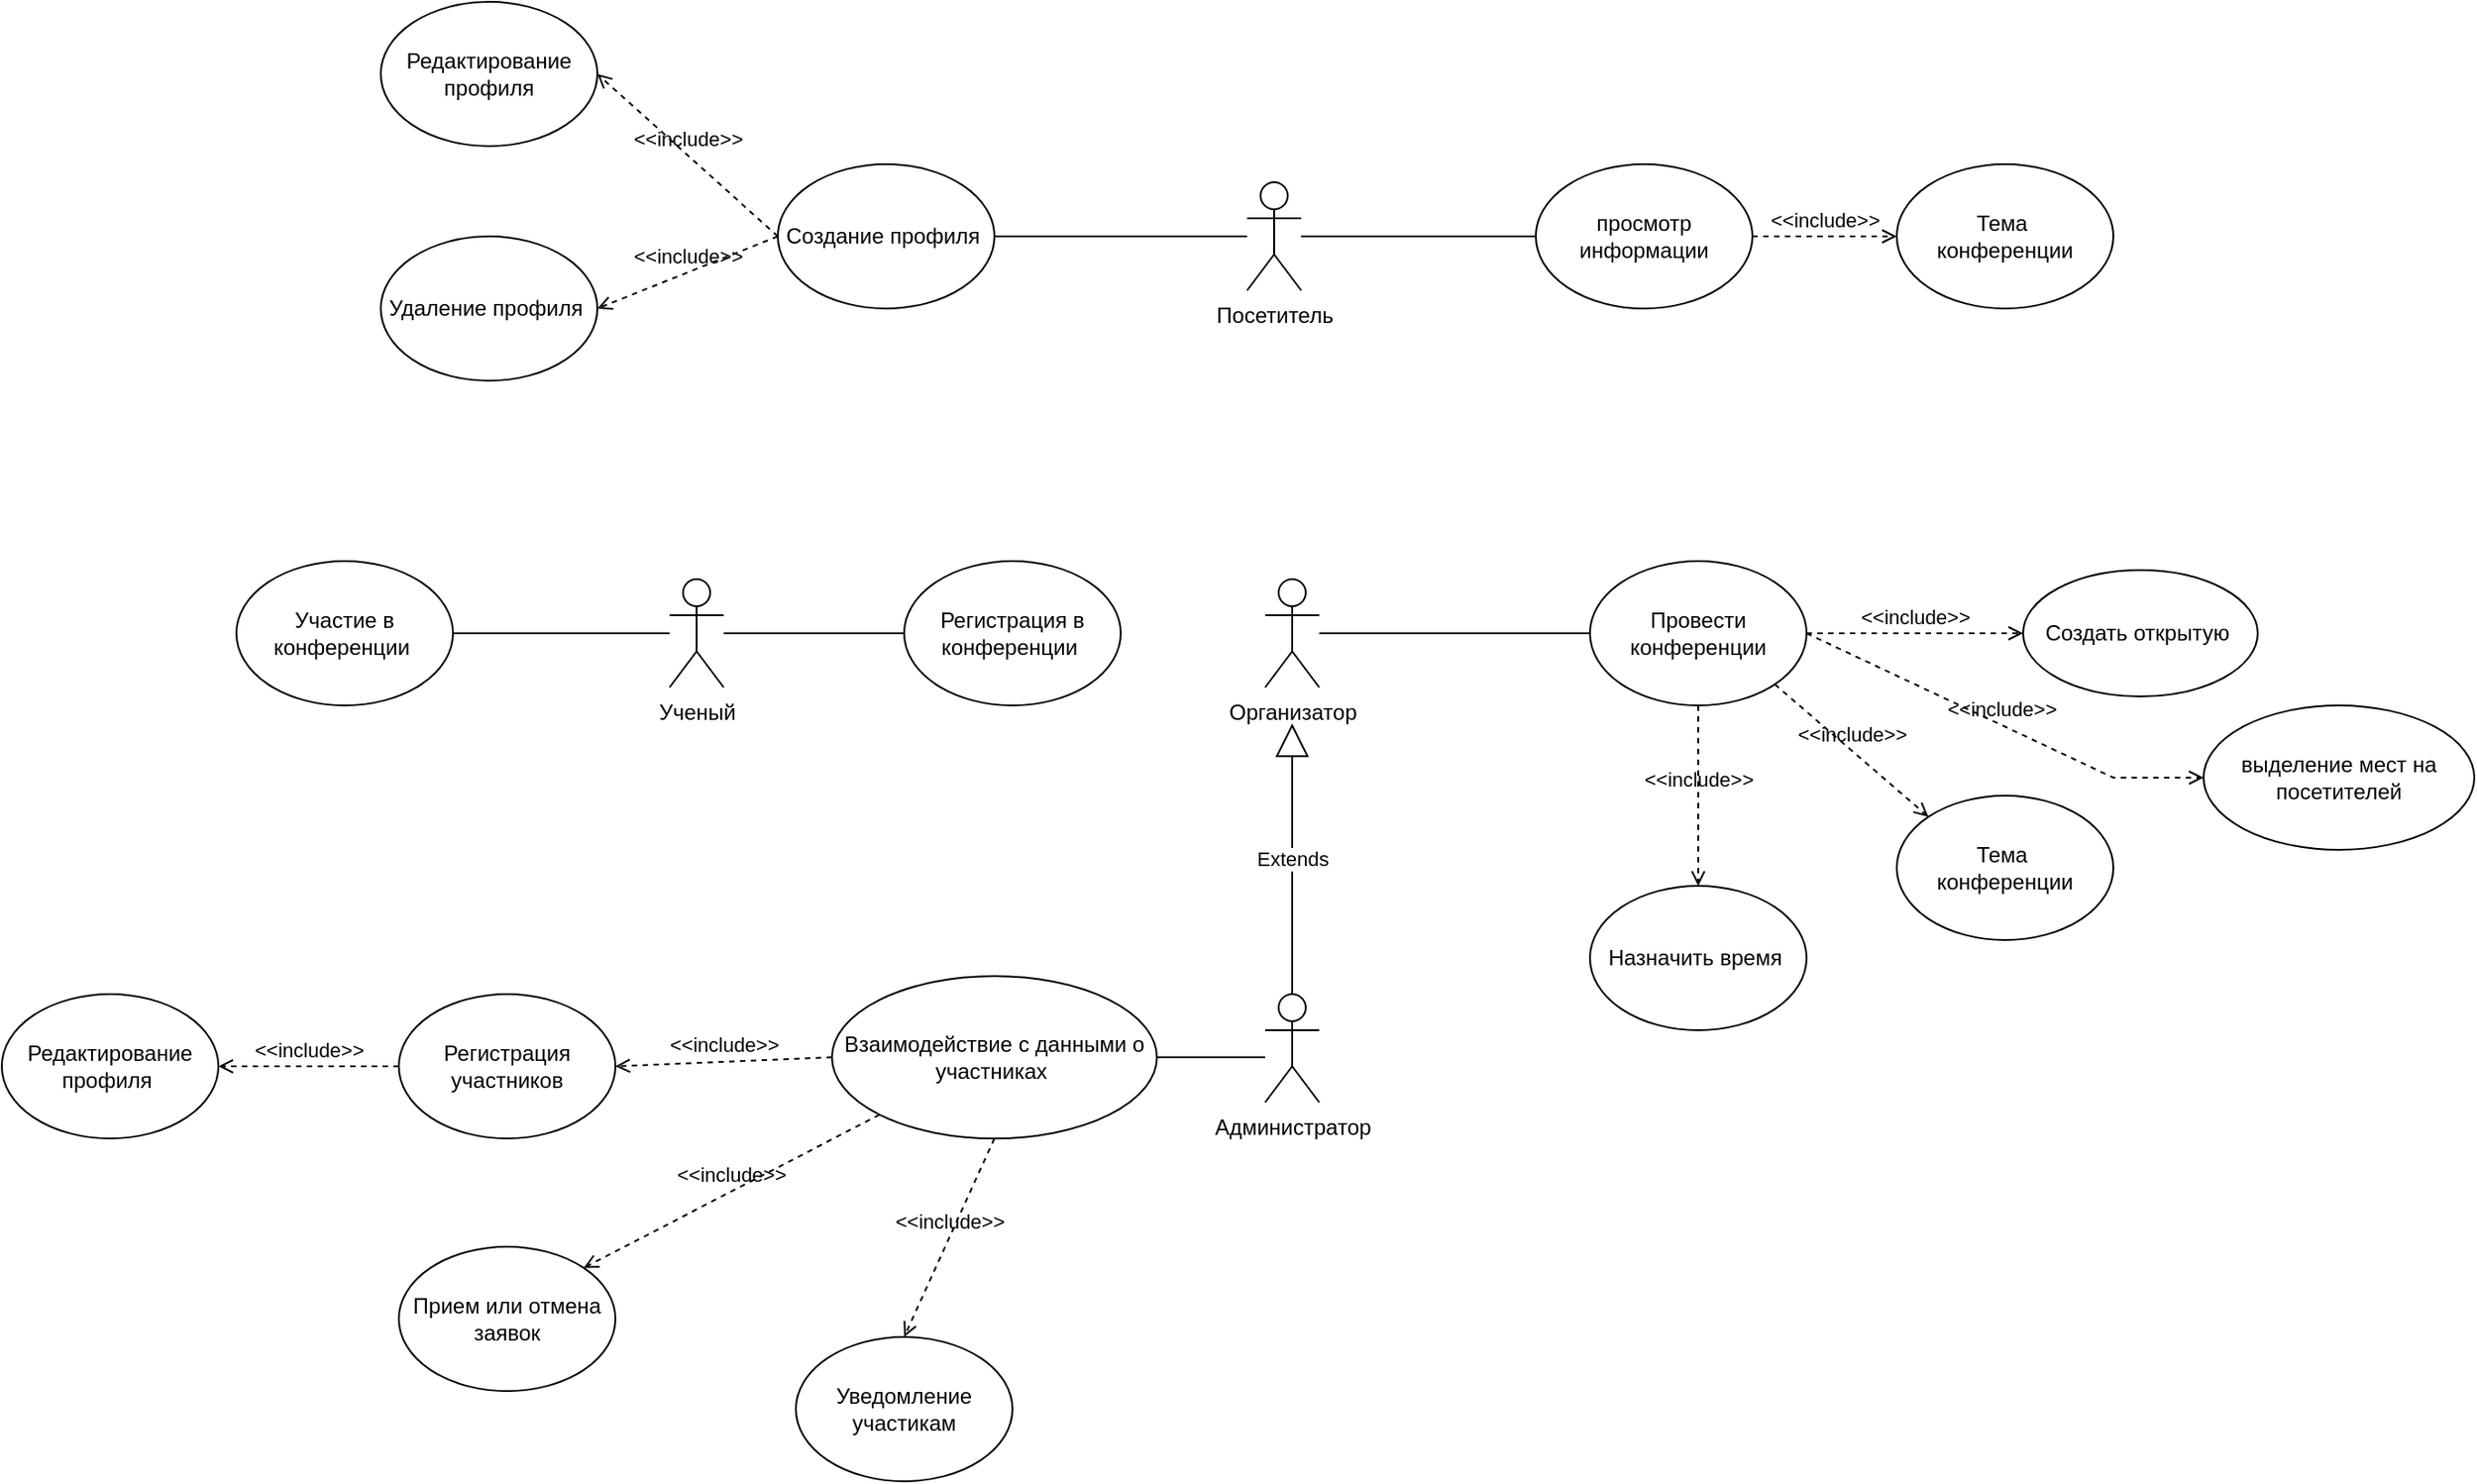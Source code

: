 <mxfile version="22.1.0" type="github">
  <diagram name="Страница — 1" id="DkrI1OynBvJTvUIXgYp9">
    <mxGraphModel dx="1922" dy="2094" grid="1" gridSize="10" guides="1" tooltips="1" connect="1" arrows="1" fold="1" page="1" pageScale="1" pageWidth="1920" pageHeight="1200" math="0" shadow="0">
      <root>
        <mxCell id="0" />
        <mxCell id="1" parent="0" />
        <mxCell id="H64ML40B6IdmkQBdVBst-1" value="Администратор" style="shape=umlActor;verticalLabelPosition=bottom;verticalAlign=top;html=1;outlineConnect=0;" parent="1" vertex="1">
          <mxGeometry x="890" width="30" height="60" as="geometry" />
        </mxCell>
        <mxCell id="H64ML40B6IdmkQBdVBst-2" value="Организатор" style="shape=umlActor;verticalLabelPosition=bottom;verticalAlign=top;html=1;outlineConnect=0;" parent="1" vertex="1">
          <mxGeometry x="890" y="-230" width="30" height="60" as="geometry" />
        </mxCell>
        <mxCell id="H64ML40B6IdmkQBdVBst-3" value="Взаимодействие с данными о участниках&amp;nbsp;" style="ellipse;whiteSpace=wrap;html=1;" parent="1" vertex="1">
          <mxGeometry x="650" y="-10" width="180" height="90" as="geometry" />
        </mxCell>
        <mxCell id="H64ML40B6IdmkQBdVBst-5" value="" style="endArrow=none;html=1;rounded=0;exitX=1;exitY=0.5;exitDx=0;exitDy=0;" parent="1" source="H64ML40B6IdmkQBdVBst-3" edge="1">
          <mxGeometry width="50" height="50" relative="1" as="geometry">
            <mxPoint x="790" y="40" as="sourcePoint" />
            <mxPoint x="890" y="35" as="targetPoint" />
          </mxGeometry>
        </mxCell>
        <mxCell id="H64ML40B6IdmkQBdVBst-11" value="Провести конференции" style="ellipse;whiteSpace=wrap;html=1;" parent="1" vertex="1">
          <mxGeometry x="1070" y="-240" width="120" height="80" as="geometry" />
        </mxCell>
        <mxCell id="H64ML40B6IdmkQBdVBst-12" value="" style="endArrow=none;html=1;rounded=0;entryX=0;entryY=0.5;entryDx=0;entryDy=0;" parent="1" source="H64ML40B6IdmkQBdVBst-2" target="H64ML40B6IdmkQBdVBst-11" edge="1">
          <mxGeometry width="50" height="50" relative="1" as="geometry">
            <mxPoint x="930" y="-200" as="sourcePoint" />
            <mxPoint x="1030" y="-220" as="targetPoint" />
          </mxGeometry>
        </mxCell>
        <mxCell id="H64ML40B6IdmkQBdVBst-13" value="Посетитель" style="shape=umlActor;verticalLabelPosition=bottom;verticalAlign=top;html=1;outlineConnect=0;" parent="1" vertex="1">
          <mxGeometry x="880" y="-450" width="30" height="60" as="geometry" />
        </mxCell>
        <mxCell id="H64ML40B6IdmkQBdVBst-20" value="" style="endArrow=none;html=1;rounded=0;exitX=1;exitY=0.5;exitDx=0;exitDy=0;" parent="1" edge="1">
          <mxGeometry width="50" height="50" relative="1" as="geometry">
            <mxPoint x="740" y="-420" as="sourcePoint" />
            <mxPoint x="880" y="-420" as="targetPoint" />
          </mxGeometry>
        </mxCell>
        <mxCell id="H64ML40B6IdmkQBdVBst-21" value="Уведомление участикам" style="ellipse;whiteSpace=wrap;html=1;" parent="1" vertex="1">
          <mxGeometry x="630" y="190" width="120" height="80" as="geometry" />
        </mxCell>
        <mxCell id="H64ML40B6IdmkQBdVBst-22" value="Прием или отмена заявок" style="ellipse;whiteSpace=wrap;html=1;" parent="1" vertex="1">
          <mxGeometry x="410" y="140" width="120" height="80" as="geometry" />
        </mxCell>
        <mxCell id="H64ML40B6IdmkQBdVBst-23" value="Регистрация участников" style="ellipse;whiteSpace=wrap;html=1;" parent="1" vertex="1">
          <mxGeometry x="410" width="120" height="80" as="geometry" />
        </mxCell>
        <mxCell id="q306AEXGnwyBVv8WoXtr-5" value="&amp;lt;&amp;lt;include&amp;gt;&amp;gt;" style="edgeStyle=none;html=1;endArrow=open;verticalAlign=bottom;dashed=1;labelBackgroundColor=none;rounded=0;exitX=0;exitY=0.5;exitDx=0;exitDy=0;entryX=1;entryY=0.5;entryDx=0;entryDy=0;" parent="1" source="H64ML40B6IdmkQBdVBst-3" target="H64ML40B6IdmkQBdVBst-23" edge="1">
          <mxGeometry width="160" relative="1" as="geometry">
            <mxPoint x="540" y="10" as="sourcePoint" />
            <mxPoint x="700" y="10" as="targetPoint" />
          </mxGeometry>
        </mxCell>
        <mxCell id="q306AEXGnwyBVv8WoXtr-6" value="&amp;lt;&amp;lt;include&amp;gt;&amp;gt;" style="edgeStyle=none;html=1;endArrow=open;verticalAlign=bottom;dashed=1;labelBackgroundColor=none;rounded=0;exitX=0;exitY=1;exitDx=0;exitDy=0;entryX=1;entryY=0;entryDx=0;entryDy=0;" parent="1" source="H64ML40B6IdmkQBdVBst-3" target="H64ML40B6IdmkQBdVBst-22" edge="1">
          <mxGeometry width="160" relative="1" as="geometry">
            <mxPoint x="510" y="100" as="sourcePoint" />
            <mxPoint x="670" y="100" as="targetPoint" />
          </mxGeometry>
        </mxCell>
        <mxCell id="q306AEXGnwyBVv8WoXtr-7" value="&amp;lt;&amp;lt;include&amp;gt;&amp;gt;" style="edgeStyle=none;html=1;endArrow=open;verticalAlign=bottom;dashed=1;labelBackgroundColor=none;rounded=0;exitX=0.5;exitY=1;exitDx=0;exitDy=0;entryX=0.5;entryY=0;entryDx=0;entryDy=0;" parent="1" source="H64ML40B6IdmkQBdVBst-3" target="H64ML40B6IdmkQBdVBst-21" edge="1">
          <mxGeometry width="160" relative="1" as="geometry">
            <mxPoint x="650" y="10" as="sourcePoint" />
            <mxPoint x="810" y="10" as="targetPoint" />
          </mxGeometry>
        </mxCell>
        <mxCell id="B2fv-hGOnmZZtYxq6cal-1" value="Extends" style="endArrow=block;endSize=16;endFill=0;html=1;rounded=0;exitX=0.5;exitY=0;exitDx=0;exitDy=0;exitPerimeter=0;" parent="1" source="H64ML40B6IdmkQBdVBst-1" edge="1">
          <mxGeometry width="160" relative="1" as="geometry">
            <mxPoint x="905" y="-10" as="sourcePoint" />
            <mxPoint x="905" y="-150" as="targetPoint" />
          </mxGeometry>
        </mxCell>
        <mxCell id="2c5DtKu60et2wGHPCNFn-1" value="&amp;lt;&amp;lt;include&amp;gt;&amp;gt;" style="edgeStyle=none;html=1;endArrow=open;verticalAlign=bottom;dashed=1;labelBackgroundColor=none;rounded=0;exitX=0;exitY=0.5;exitDx=0;exitDy=0;entryX=1;entryY=0.5;entryDx=0;entryDy=0;" parent="1" edge="1" target="2c5DtKu60et2wGHPCNFn-2" source="H64ML40B6IdmkQBdVBst-23">
          <mxGeometry width="160" relative="1" as="geometry">
            <mxPoint x="410" y="29.52" as="sourcePoint" />
            <mxPoint x="310" y="20" as="targetPoint" />
          </mxGeometry>
        </mxCell>
        <mxCell id="2c5DtKu60et2wGHPCNFn-2" value="Редактирование профиля&amp;nbsp;" style="ellipse;whiteSpace=wrap;html=1;" parent="1" vertex="1">
          <mxGeometry x="190" width="120" height="80" as="geometry" />
        </mxCell>
        <mxCell id="2c5DtKu60et2wGHPCNFn-3" value="Назначить время&amp;nbsp;" style="ellipse;whiteSpace=wrap;html=1;" parent="1" vertex="1">
          <mxGeometry x="1070" y="-60" width="120" height="80" as="geometry" />
        </mxCell>
        <mxCell id="2c5DtKu60et2wGHPCNFn-4" value="&amp;lt;&amp;lt;include&amp;gt;&amp;gt;" style="edgeStyle=none;html=1;endArrow=open;verticalAlign=bottom;dashed=1;labelBackgroundColor=none;rounded=0;exitX=0.5;exitY=1;exitDx=0;exitDy=0;entryX=0.5;entryY=0;entryDx=0;entryDy=0;" parent="1" source="H64ML40B6IdmkQBdVBst-11" target="2c5DtKu60et2wGHPCNFn-3" edge="1">
          <mxGeometry width="160" relative="1" as="geometry">
            <mxPoint x="1130" y="-130" as="sourcePoint" />
            <mxPoint x="1130" y="-10" as="targetPoint" />
          </mxGeometry>
        </mxCell>
        <mxCell id="2c5DtKu60et2wGHPCNFn-5" value="Создать открытую&amp;nbsp;" style="ellipse;whiteSpace=wrap;html=1;" parent="1" vertex="1">
          <mxGeometry x="1310" y="-235" width="130" height="70" as="geometry" />
        </mxCell>
        <mxCell id="2c5DtKu60et2wGHPCNFn-6" value="&amp;lt;&amp;lt;include&amp;gt;&amp;gt;" style="edgeStyle=none;html=1;endArrow=open;verticalAlign=bottom;dashed=1;labelBackgroundColor=none;rounded=0;exitX=1;exitY=0.5;exitDx=0;exitDy=0;entryX=0;entryY=0.5;entryDx=0;entryDy=0;" parent="1" source="H64ML40B6IdmkQBdVBst-11" target="2c5DtKu60et2wGHPCNFn-5" edge="1">
          <mxGeometry width="160" relative="1" as="geometry">
            <mxPoint x="1220" y="-210" as="sourcePoint" />
            <mxPoint x="1220" y="-50" as="targetPoint" />
          </mxGeometry>
        </mxCell>
        <mxCell id="2c5DtKu60et2wGHPCNFn-11" value="Создание профиля&amp;nbsp;" style="ellipse;whiteSpace=wrap;html=1;" parent="1" vertex="1">
          <mxGeometry x="620" y="-460" width="120" height="80" as="geometry" />
        </mxCell>
        <mxCell id="2c5DtKu60et2wGHPCNFn-12" value="Редактирование профиля" style="ellipse;whiteSpace=wrap;html=1;" parent="1" vertex="1">
          <mxGeometry x="400" y="-550" width="120" height="80" as="geometry" />
        </mxCell>
        <mxCell id="2c5DtKu60et2wGHPCNFn-13" value="&amp;lt;&amp;lt;include&amp;gt;&amp;gt;" style="edgeStyle=none;html=1;endArrow=open;verticalAlign=bottom;dashed=1;labelBackgroundColor=none;rounded=0;exitX=0;exitY=0.5;exitDx=0;exitDy=0;entryX=1;entryY=0.5;entryDx=0;entryDy=0;" parent="1" source="2c5DtKu60et2wGHPCNFn-11" target="2c5DtKu60et2wGHPCNFn-12" edge="1">
          <mxGeometry width="160" relative="1" as="geometry">
            <mxPoint x="560" y="-480" as="sourcePoint" />
            <mxPoint x="560" y="-380" as="targetPoint" />
          </mxGeometry>
        </mxCell>
        <mxCell id="2c5DtKu60et2wGHPCNFn-14" value="Удаление профиля&amp;nbsp;" style="ellipse;whiteSpace=wrap;html=1;" parent="1" vertex="1">
          <mxGeometry x="400" y="-420" width="120" height="80" as="geometry" />
        </mxCell>
        <mxCell id="2c5DtKu60et2wGHPCNFn-15" value="&amp;lt;&amp;lt;include&amp;gt;&amp;gt;" style="edgeStyle=none;html=1;endArrow=open;verticalAlign=bottom;dashed=1;labelBackgroundColor=none;rounded=0;exitX=0;exitY=0.5;exitDx=0;exitDy=0;entryX=1;entryY=0.5;entryDx=0;entryDy=0;" parent="1" source="2c5DtKu60et2wGHPCNFn-11" target="2c5DtKu60et2wGHPCNFn-14" edge="1">
          <mxGeometry width="160" relative="1" as="geometry">
            <mxPoint x="580" y="-360" as="sourcePoint" />
            <mxPoint x="480" y="-450" as="targetPoint" />
          </mxGeometry>
        </mxCell>
        <mxCell id="2c5DtKu60et2wGHPCNFn-16" value="Тема&amp;nbsp;&lt;br&gt;конференции" style="ellipse;whiteSpace=wrap;html=1;" parent="1" vertex="1">
          <mxGeometry x="1240" y="-110" width="120" height="80" as="geometry" />
        </mxCell>
        <mxCell id="2c5DtKu60et2wGHPCNFn-17" value="&amp;lt;&amp;lt;include&amp;gt;&amp;gt;" style="edgeStyle=none;html=1;endArrow=open;verticalAlign=bottom;dashed=1;labelBackgroundColor=none;rounded=0;exitX=1;exitY=1;exitDx=0;exitDy=0;entryX=0;entryY=0;entryDx=0;entryDy=0;" parent="1" source="H64ML40B6IdmkQBdVBst-11" target="2c5DtKu60et2wGHPCNFn-16" edge="1">
          <mxGeometry width="160" relative="1" as="geometry">
            <mxPoint x="1210" y="-150" as="sourcePoint" />
            <mxPoint x="1210" y="-50" as="targetPoint" />
          </mxGeometry>
        </mxCell>
        <mxCell id="Iudql3QqLSHwLefyOjkJ-2" value="просмотр информации" style="ellipse;whiteSpace=wrap;html=1;" vertex="1" parent="1">
          <mxGeometry x="1040" y="-460" width="120" height="80" as="geometry" />
        </mxCell>
        <mxCell id="Iudql3QqLSHwLefyOjkJ-3" value="Тема&amp;nbsp;&lt;br style=&quot;border-color: var(--border-color);&quot;&gt;конференции" style="ellipse;whiteSpace=wrap;html=1;" vertex="1" parent="1">
          <mxGeometry x="1240" y="-460" width="120" height="80" as="geometry" />
        </mxCell>
        <mxCell id="Iudql3QqLSHwLefyOjkJ-4" value="&amp;lt;&amp;lt;include&amp;gt;&amp;gt;" style="edgeStyle=none;html=1;endArrow=open;verticalAlign=bottom;dashed=1;labelBackgroundColor=none;rounded=0;exitX=1;exitY=0.5;exitDx=0;exitDy=0;entryX=0;entryY=0.5;entryDx=0;entryDy=0;" edge="1" parent="1" source="Iudql3QqLSHwLefyOjkJ-2" target="Iudql3QqLSHwLefyOjkJ-3">
          <mxGeometry width="160" relative="1" as="geometry">
            <mxPoint x="1140" y="-390" as="sourcePoint" />
            <mxPoint x="1300" y="-390" as="targetPoint" />
          </mxGeometry>
        </mxCell>
        <mxCell id="Iudql3QqLSHwLefyOjkJ-6" value="&amp;lt;&amp;lt;include&amp;gt;&amp;gt;" style="edgeStyle=none;html=1;endArrow=open;verticalAlign=bottom;dashed=1;labelBackgroundColor=none;rounded=0;exitX=1;exitY=0.5;exitDx=0;exitDy=0;entryX=0;entryY=0.5;entryDx=0;entryDy=0;" edge="1" parent="1" source="H64ML40B6IdmkQBdVBst-11" target="Iudql3QqLSHwLefyOjkJ-7">
          <mxGeometry width="160" relative="1" as="geometry">
            <mxPoint x="1470" y="-40" as="sourcePoint" />
            <mxPoint x="1630" y="-40" as="targetPoint" />
            <Array as="points">
              <mxPoint x="1360" y="-120" />
            </Array>
          </mxGeometry>
        </mxCell>
        <mxCell id="Iudql3QqLSHwLefyOjkJ-7" value="выделение мест на посетителей" style="ellipse;whiteSpace=wrap;html=1;" vertex="1" parent="1">
          <mxGeometry x="1410" y="-160" width="150" height="80" as="geometry" />
        </mxCell>
        <mxCell id="Iudql3QqLSHwLefyOjkJ-13" value="Ученый" style="shape=umlActor;verticalLabelPosition=bottom;verticalAlign=top;html=1;outlineConnect=0;" vertex="1" parent="1">
          <mxGeometry x="560" y="-230" width="30" height="60" as="geometry" />
        </mxCell>
        <mxCell id="Iudql3QqLSHwLefyOjkJ-22" value="Участие в конференции&amp;nbsp;" style="ellipse;whiteSpace=wrap;html=1;" vertex="1" parent="1">
          <mxGeometry x="320" y="-240" width="120" height="80" as="geometry" />
        </mxCell>
        <mxCell id="Iudql3QqLSHwLefyOjkJ-24" value="" style="endArrow=none;html=1;rounded=0;exitX=1;exitY=0.5;exitDx=0;exitDy=0;" edge="1" parent="1" source="Iudql3QqLSHwLefyOjkJ-22" target="Iudql3QqLSHwLefyOjkJ-13">
          <mxGeometry width="50" height="50" relative="1" as="geometry">
            <mxPoint x="470" y="-150" as="sourcePoint" />
            <mxPoint x="520" y="-200" as="targetPoint" />
          </mxGeometry>
        </mxCell>
        <mxCell id="Iudql3QqLSHwLefyOjkJ-25" value="Регистрация в&lt;br&gt;конференции&amp;nbsp;" style="ellipse;whiteSpace=wrap;html=1;" vertex="1" parent="1">
          <mxGeometry x="690" y="-240" width="120" height="80" as="geometry" />
        </mxCell>
        <mxCell id="Iudql3QqLSHwLefyOjkJ-26" value="" style="endArrow=none;html=1;rounded=0;entryX=0;entryY=0.5;entryDx=0;entryDy=0;" edge="1" parent="1" source="Iudql3QqLSHwLefyOjkJ-13" target="Iudql3QqLSHwLefyOjkJ-25">
          <mxGeometry width="50" height="50" relative="1" as="geometry">
            <mxPoint x="620" y="-170" as="sourcePoint" />
            <mxPoint x="670" y="-220" as="targetPoint" />
          </mxGeometry>
        </mxCell>
        <mxCell id="Iudql3QqLSHwLefyOjkJ-27" value="" style="endArrow=none;html=1;rounded=0;entryX=0;entryY=0.5;entryDx=0;entryDy=0;" edge="1" parent="1" source="H64ML40B6IdmkQBdVBst-13" target="Iudql3QqLSHwLefyOjkJ-2">
          <mxGeometry width="50" height="50" relative="1" as="geometry">
            <mxPoint x="960" y="-400" as="sourcePoint" />
            <mxPoint x="1010" y="-450" as="targetPoint" />
          </mxGeometry>
        </mxCell>
      </root>
    </mxGraphModel>
  </diagram>
</mxfile>
